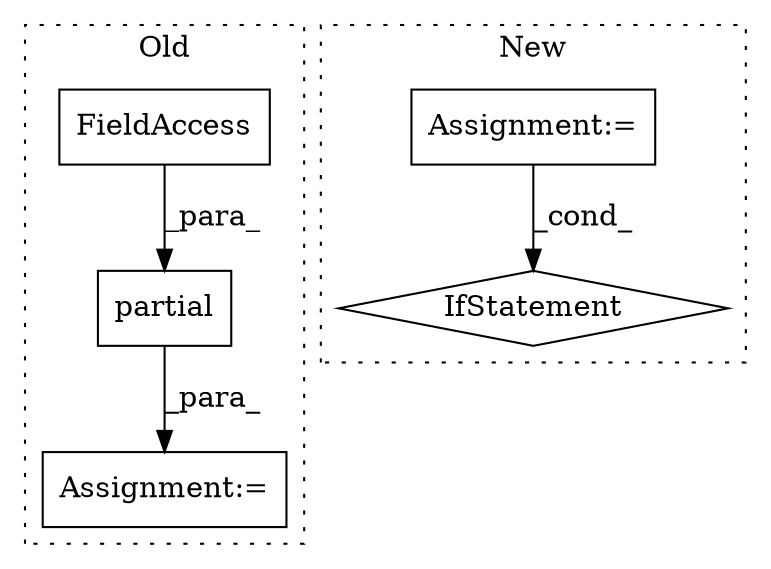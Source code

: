 digraph G {
subgraph cluster0 {
1 [label="partial" a="32" s="3999,4069" l="8,1" shape="box"];
3 [label="FieldAccess" a="22" s="4022" l="12" shape="box"];
4 [label="Assignment:=" a="7" s="4086" l="1" shape="box"];
label = "Old";
style="dotted";
}
subgraph cluster1 {
2 [label="IfStatement" a="25" s="5956,5980" l="4,2" shape="diamond"];
5 [label="Assignment:=" a="7" s="5525" l="1" shape="box"];
label = "New";
style="dotted";
}
1 -> 4 [label="_para_"];
3 -> 1 [label="_para_"];
5 -> 2 [label="_cond_"];
}